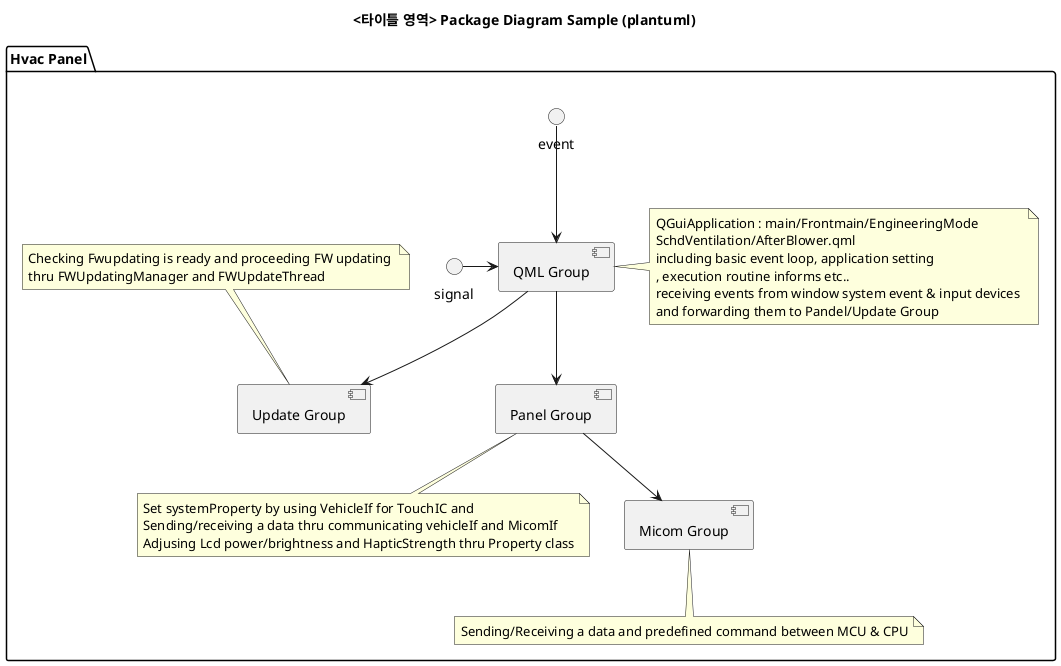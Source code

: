 @startuml
title <타이틀 영역> Package Diagram Sample (plantuml)

package "Hvac Panel" {

    [QML Group]
    note right 
     QGuiApplication : main/Frontmain/EngineeringMode
     SchdVentilation/AfterBlower.qml 
     including basic event loop, application setting
     , execution routine informs etc..
     receiving events from window system event & input devices 
     and forwarding them to Pandel/Update Group
    end note
    [Panel Group]
    note bottom
     Set systemProperty by using VehicleIf for TouchIC and 
     Sending/receiving a data thru communicating vehicleIf and MicomIf
     Adjusing Lcd power/brightness and HapticStrength thru Property class
    end note
    [Update Group]
    note top
    Checking Fwupdating is ready and proceeding FW updating 
    thru FWUpdatingManager and FWUpdateThread
    end note
    [Micom Group]
    note bottom
    Sending/Receiving a data and predefined command between MCU & CPU
    end note
    [QML Group] --> [Panel Group]
    [QML Group] --> [Update Group]
    [Panel Group] --> [Micom Group]
    event --> [QML Group]
    signal -> [QML Group]

}
@enduml